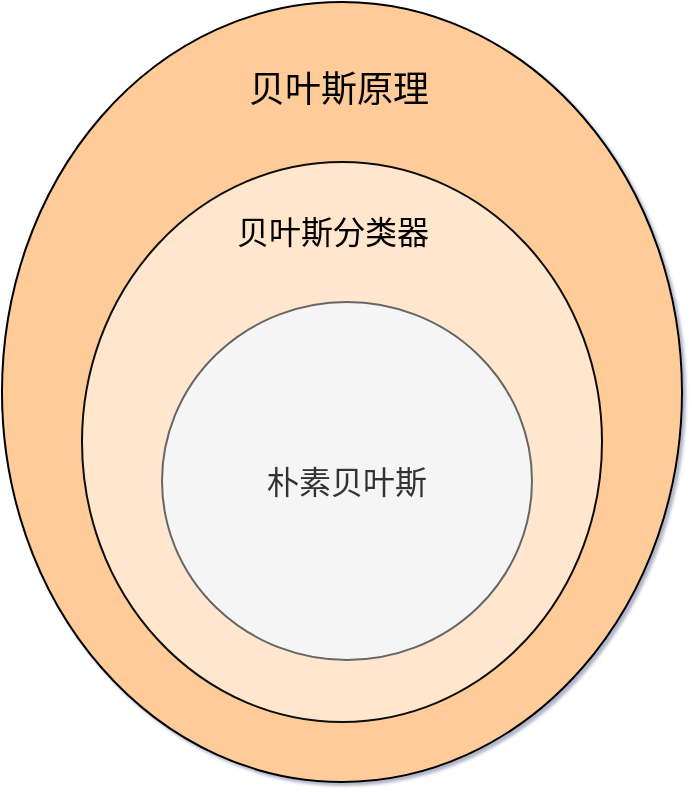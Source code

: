 <mxfile version="21.5.0" type="github">
  <diagram name="第 1 页" id="AxzvuJnG2eA_lrtSdkLd">
    <mxGraphModel dx="1434" dy="755" grid="0" gridSize="10" guides="1" tooltips="1" connect="1" arrows="1" fold="1" page="1" pageScale="1" pageWidth="827" pageHeight="1169" background="none" math="0" shadow="1">
      <root>
        <mxCell id="0" />
        <mxCell id="1" parent="0" />
        <mxCell id="iPJSiOSNo4McJhQbUnHn-3" value="" style="ellipse;whiteSpace=wrap;html=1;fillColor=#FFCC99;strokeColor=default;fillStyle=auto;fontColor=#333333;gradientColor=none;" vertex="1" parent="1">
          <mxGeometry x="210" y="120" width="340" height="390" as="geometry" />
        </mxCell>
        <mxCell id="iPJSiOSNo4McJhQbUnHn-4" value="" style="ellipse;whiteSpace=wrap;html=1;fillColor=#FFE6CC;strokeColor=#0d0d0d;fillStyle=auto;gradientColor=none;" vertex="1" parent="1">
          <mxGeometry x="250" y="200" width="260" height="280" as="geometry" />
        </mxCell>
        <mxCell id="iPJSiOSNo4McJhQbUnHn-5" value="&lt;font face=&quot;Verdana&quot; style=&quot;font-size: 16px;&quot;&gt;朴素贝叶斯&lt;/font&gt;" style="ellipse;whiteSpace=wrap;html=1;fillColor=#f5f5f5;strokeColor=#666666;fontColor=#333333;" vertex="1" parent="1">
          <mxGeometry x="290" y="270" width="185" height="179" as="geometry" />
        </mxCell>
        <mxCell id="iPJSiOSNo4McJhQbUnHn-6" value="&lt;font style=&quot;font-size: 16px;&quot;&gt;贝叶斯分类器&lt;/font&gt;" style="text;html=1;align=center;verticalAlign=middle;resizable=0;points=[];autosize=1;strokeColor=none;fillColor=none;" vertex="1" parent="1">
          <mxGeometry x="315" y="220" width="120" height="30" as="geometry" />
        </mxCell>
        <mxCell id="iPJSiOSNo4McJhQbUnHn-7" value="&lt;font style=&quot;font-size: 18px;&quot;&gt;贝叶斯原理&lt;/font&gt;" style="text;html=1;align=center;verticalAlign=middle;resizable=0;points=[];autosize=1;strokeColor=none;fillColor=none;" vertex="1" parent="1">
          <mxGeometry x="323" y="144" width="110" height="40" as="geometry" />
        </mxCell>
      </root>
    </mxGraphModel>
  </diagram>
</mxfile>
